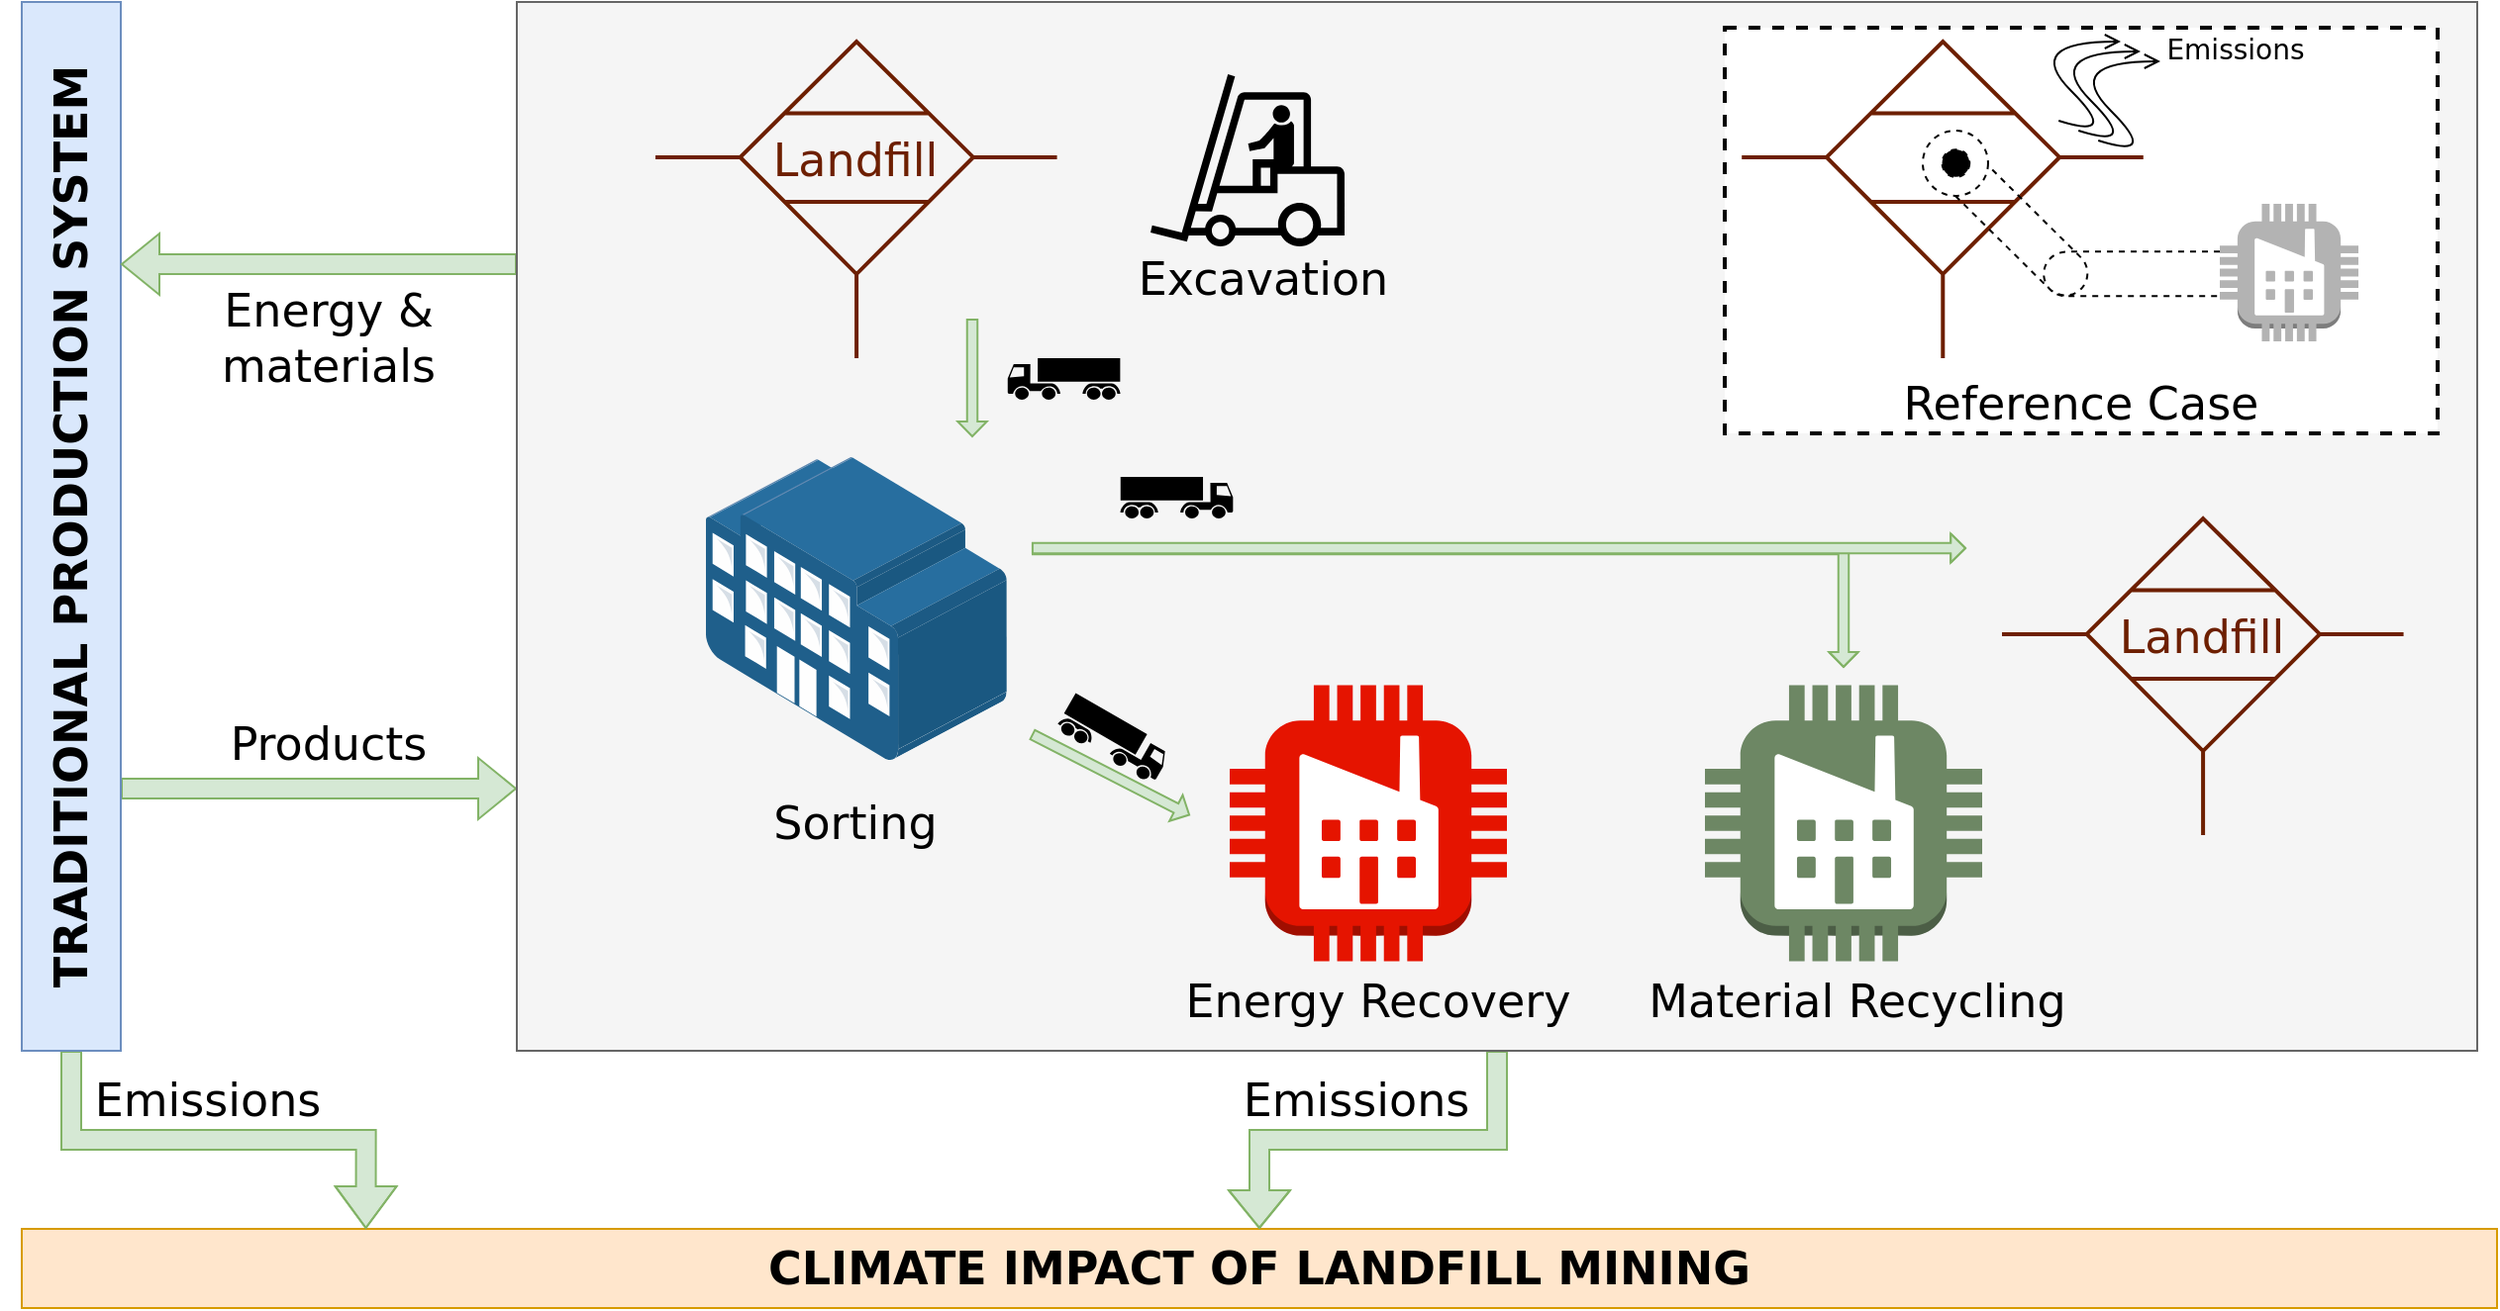 <mxfile version="16.5.1" type="device"><diagram id="V1cu9qB1r2r8Gi871-al" name="Page-1"><mxGraphModel dx="1372" dy="1644" grid="1" gridSize="10" guides="1" tooltips="1" connect="1" arrows="1" fold="1" page="1" pageScale="1" pageWidth="1169" pageHeight="827" math="0" shadow="0"><root><mxCell id="0"/><mxCell id="1" parent="0"/><mxCell id="O6KV8SFnk93SdCincQ8T-1" value="CLIMATE IMPACT OF LANDFILL MINING" style="rounded=0;whiteSpace=wrap;html=1;fillColor=#ffe6cc;strokeColor=#d79b00;fontStyle=1;fontSize=23;fontFamily=Dejavu Sans;" vertex="1" parent="1"><mxGeometry x="200" y="590" width="1250" height="40" as="geometry"/></mxCell><mxCell id="O6KV8SFnk93SdCincQ8T-3" style="edgeStyle=orthogonalEdgeStyle;rounded=0;orthogonalLoop=1;jettySize=auto;html=1;fontFamily=Dejavu Sans;fontSize=23;shape=flexArrow;width=10;endSize=6.67;entryX=0.139;entryY=0;entryDx=0;entryDy=0;entryPerimeter=0;strokeColor=#82b366;fillColor=#d5e8d4;" edge="1" parent="1" source="O6KV8SFnk93SdCincQ8T-2" target="O6KV8SFnk93SdCincQ8T-1"><mxGeometry relative="1" as="geometry"/></mxCell><mxCell id="O6KV8SFnk93SdCincQ8T-50" style="edgeStyle=orthogonalEdgeStyle;shape=flexArrow;rounded=0;orthogonalLoop=1;jettySize=auto;html=1;entryX=0.25;entryY=0;entryDx=0;entryDy=0;fontFamily=Dejavu Sans;fontSize=14;fontColor=#000000;endArrow=open;endFill=0;fillColor=#d5e8d4;exitX=0.25;exitY=1;exitDx=0;exitDy=0;strokeColor=#82b366;" edge="1" parent="1" source="O6KV8SFnk93SdCincQ8T-2" target="O6KV8SFnk93SdCincQ8T-4"><mxGeometry relative="1" as="geometry"/></mxCell><mxCell id="O6KV8SFnk93SdCincQ8T-2" value="TRADITIONAL PRODUCTION SYSTEM" style="rounded=0;whiteSpace=wrap;html=1;fillColor=#dae8fc;strokeColor=#6c8ebf;fontStyle=1;fontSize=23;rotation=-90;fontFamily=Dejavu Sans;" vertex="1" parent="1"><mxGeometry x="-40" y="210" width="530" height="50" as="geometry"/></mxCell><mxCell id="O6KV8SFnk93SdCincQ8T-5" style="edgeStyle=orthogonalEdgeStyle;shape=flexArrow;rounded=0;orthogonalLoop=1;jettySize=auto;html=1;entryX=0.5;entryY=0;entryDx=0;entryDy=0;fontFamily=Dejavu Sans;fontSize=23;fillColor=#d5e8d4;strokeColor=#82b366;" edge="1" parent="1" source="O6KV8SFnk93SdCincQ8T-4" target="O6KV8SFnk93SdCincQ8T-1"><mxGeometry relative="1" as="geometry"/></mxCell><mxCell id="O6KV8SFnk93SdCincQ8T-48" style="edgeStyle=orthogonalEdgeStyle;rounded=0;orthogonalLoop=1;jettySize=auto;html=1;entryX=0.75;entryY=1;entryDx=0;entryDy=0;fontFamily=Dejavu Sans;fontSize=14;fontColor=#000000;endArrow=open;endFill=0;fillColor=#d5e8d4;shape=flexArrow;strokeColor=#82b366;exitX=0.75;exitY=0;exitDx=0;exitDy=0;" edge="1" parent="1" source="O6KV8SFnk93SdCincQ8T-4" target="O6KV8SFnk93SdCincQ8T-2"><mxGeometry relative="1" as="geometry"><Array as="points"/></mxGeometry></mxCell><mxCell id="O6KV8SFnk93SdCincQ8T-4" value="" style="rounded=0;whiteSpace=wrap;html=1;fillColor=#f5f5f5;strokeColor=#666666;fontStyle=1;fontSize=23;rotation=-90;fontFamily=Dejavu Sans;fontColor=#333333;" vertex="1" parent="1"><mxGeometry x="680" y="-260" width="530" height="990" as="geometry"/></mxCell><mxCell id="O6KV8SFnk93SdCincQ8T-6" value="" style="verticalLabelPosition=bottom;html=1;verticalAlign=top;strokeColor=#6D1F00;fillColor=#a0522d;align=center;outlineConnect=0;shape=mxgraph.fluid_power.x12230;points=[[0,0.365,0],[1,0.365,0],[0.5,1,0]];fontFamily=Dejavu Sans;fontSize=23;fontColor=#ffffff;strokeWidth=2;" vertex="1" parent="1"><mxGeometry x="520" y="-10" width="202.79" height="160" as="geometry"/></mxCell><mxCell id="O6KV8SFnk93SdCincQ8T-8" value="Landfill" style="text;html=1;strokeColor=none;fillColor=none;align=center;verticalAlign=middle;whiteSpace=wrap;rounded=0;fontFamily=Dejavu Sans;fontSize=23;fontColor=#6D1F00;" vertex="1" parent="1"><mxGeometry x="591.39" y="35" width="60" height="30" as="geometry"/></mxCell><mxCell id="O6KV8SFnk93SdCincQ8T-9" value="" style="shape=mxgraph.signs.transportation.forklift;html=1;pointerEvents=1;fillColor=#000000;strokeColor=none;verticalLabelPosition=bottom;verticalAlign=top;align=center;fontFamily=Dejavu Sans;fontSize=23;fontColor=#6D1F00;" vertex="1" parent="1"><mxGeometry x="770" y="6.5" width="98" height="87" as="geometry"/></mxCell><mxCell id="O6KV8SFnk93SdCincQ8T-10" value="Excavation" style="text;html=1;strokeColor=none;fillColor=none;align=center;verticalAlign=middle;whiteSpace=wrap;rounded=0;fontFamily=Dejavu Sans;fontSize=23;fontColor=#000000;" vertex="1" parent="1"><mxGeometry x="797.39" y="95" width="60" height="30" as="geometry"/></mxCell><mxCell id="O6KV8SFnk93SdCincQ8T-12" value="" style="points=[];aspect=fixed;html=1;align=center;shadow=0;dashed=0;image;image=img/lib/allied_telesis/buildings/Large_Building.svg;fontFamily=Dejavu Sans;fontSize=23;fontColor=#000000;strokeColor=#6D1F00;fillColor=none;" vertex="1" parent="1"><mxGeometry x="544.89" y="200" width="153" height="153" as="geometry"/></mxCell><mxCell id="O6KV8SFnk93SdCincQ8T-13" value="Sorting" style="text;html=1;strokeColor=none;fillColor=none;align=center;verticalAlign=middle;whiteSpace=wrap;rounded=0;fontFamily=Dejavu Sans;fontSize=23;fontColor=#000000;" vertex="1" parent="1"><mxGeometry x="591.39" y="370" width="60" height="30" as="geometry"/></mxCell><mxCell id="O6KV8SFnk93SdCincQ8T-15" value="" style="shape=flexArrow;endArrow=classic;html=1;rounded=0;fontFamily=Dejavu Sans;fontSize=23;fontColor=#000000;fillColor=#d5e8d4;width=5.238;endSize=2.157;endWidth=8.458;strokeColor=#82b366;" edge="1" parent="1"><mxGeometry width="50" height="50" relative="1" as="geometry"><mxPoint x="680" y="130" as="sourcePoint"/><mxPoint x="680" y="190" as="targetPoint"/></mxGeometry></mxCell><mxCell id="O6KV8SFnk93SdCincQ8T-16" value="" style="shape=mxgraph.signs.transportation.truck_7;html=1;pointerEvents=1;fillColor=#000000;strokeColor=none;verticalLabelPosition=bottom;verticalAlign=top;align=center;sketch=0;fontFamily=Dejavu Sans;fontSize=23;fontColor=#000000;" vertex="1" parent="1"><mxGeometry x="697.89" y="150" width="56.89" height="21" as="geometry"/></mxCell><mxCell id="O6KV8SFnk93SdCincQ8T-17" value="" style="outlineConnect=0;dashed=0;verticalLabelPosition=bottom;verticalAlign=top;align=center;html=1;shape=mxgraph.aws3.factory;fillColor=#e51400;fontFamily=Dejavu Sans;fontSize=23;fontColor=#ffffff;strokeColor=#B20000;" vertex="1" parent="1"><mxGeometry x="810" y="315.25" width="140" height="139.5" as="geometry"/></mxCell><mxCell id="O6KV8SFnk93SdCincQ8T-18" value="" style="shape=flexArrow;endArrow=classic;html=1;rounded=0;fontFamily=Dejavu Sans;fontSize=23;fontColor=#000000;fillColor=#d5e8d4;width=5.238;endSize=2.157;endWidth=8.458;strokeColor=#82b366;" edge="1" parent="1"><mxGeometry width="50" height="50" relative="1" as="geometry"><mxPoint x="710" y="340" as="sourcePoint"/><mxPoint x="790" y="381" as="targetPoint"/></mxGeometry></mxCell><mxCell id="O6KV8SFnk93SdCincQ8T-20" value="Energy Recovery" style="text;html=1;strokeColor=none;fillColor=none;align=center;verticalAlign=middle;whiteSpace=wrap;rounded=0;fontFamily=Dejavu Sans;fontSize=23;fontColor=#000000;" vertex="1" parent="1"><mxGeometry x="780" y="460" width="210" height="30" as="geometry"/></mxCell><mxCell id="O6KV8SFnk93SdCincQ8T-21" value="" style="outlineConnect=0;dashed=0;verticalLabelPosition=bottom;verticalAlign=top;align=center;html=1;shape=mxgraph.aws3.factory;fillColor=#6d8764;fontFamily=Dejavu Sans;fontSize=23;fontColor=#ffffff;strokeColor=#3A5431;" vertex="1" parent="1"><mxGeometry x="1050" y="315.25" width="140" height="139.5" as="geometry"/></mxCell><mxCell id="O6KV8SFnk93SdCincQ8T-22" value="Material Recycling" style="text;html=1;strokeColor=none;fillColor=none;align=center;verticalAlign=middle;whiteSpace=wrap;rounded=0;fontFamily=Dejavu Sans;fontSize=23;fontColor=#000000;" vertex="1" parent="1"><mxGeometry x="1017" y="460" width="220" height="30" as="geometry"/></mxCell><mxCell id="O6KV8SFnk93SdCincQ8T-23" value="" style="shape=mxgraph.signs.transportation.truck_7;html=1;pointerEvents=1;fillColor=#000000;strokeColor=none;verticalLabelPosition=bottom;verticalAlign=top;align=center;sketch=0;fontFamily=Dejavu Sans;fontSize=23;fontColor=#000000;rotation=30;flipH=1;" vertex="1" parent="1"><mxGeometry x="723.11" y="332" width="56.89" height="21" as="geometry"/></mxCell><mxCell id="O6KV8SFnk93SdCincQ8T-24" value="" style="shape=flexArrow;endArrow=classic;html=1;rounded=0;fontFamily=Dejavu Sans;fontSize=23;fontColor=#000000;fillColor=#d5e8d4;width=5.238;endSize=2.157;endWidth=8.458;strokeColor=#82b366;" edge="1" parent="1"><mxGeometry width="50" height="50" relative="1" as="geometry"><mxPoint x="710" y="246.5" as="sourcePoint"/><mxPoint x="1120" y="306.5" as="targetPoint"/><Array as="points"><mxPoint x="1120" y="246.5"/></Array></mxGeometry></mxCell><mxCell id="O6KV8SFnk93SdCincQ8T-25" value="" style="shape=mxgraph.signs.transportation.truck_7;html=1;pointerEvents=1;fillColor=#000000;strokeColor=none;verticalLabelPosition=bottom;verticalAlign=top;align=center;sketch=0;fontFamily=Dejavu Sans;fontSize=23;fontColor=#000000;flipH=1;" vertex="1" parent="1"><mxGeometry x="754.78" y="210" width="56.89" height="21" as="geometry"/></mxCell><mxCell id="O6KV8SFnk93SdCincQ8T-26" value="" style="shape=flexArrow;endArrow=classic;html=1;rounded=0;fontFamily=Dejavu Sans;fontSize=23;fontColor=#000000;fillColor=#d5e8d4;width=5.238;endSize=2.157;endWidth=8.458;strokeColor=#82b366;" edge="1" parent="1"><mxGeometry width="50" height="50" relative="1" as="geometry"><mxPoint x="709.95" y="246" as="sourcePoint"/><mxPoint x="1182.06" y="246" as="targetPoint"/><Array as="points"><mxPoint x="1119.95" y="246"/></Array></mxGeometry></mxCell><mxCell id="O6KV8SFnk93SdCincQ8T-27" value="Emissions" style="text;html=1;strokeColor=none;fillColor=none;align=center;verticalAlign=middle;whiteSpace=wrap;rounded=0;fontFamily=Dejavu Sans;fontSize=23;fontColor=#000000;" vertex="1" parent="1"><mxGeometry x="769" y="510" width="210" height="30" as="geometry"/></mxCell><mxCell id="O6KV8SFnk93SdCincQ8T-28" value="Emissions" style="text;html=1;strokeColor=none;fillColor=none;align=center;verticalAlign=middle;whiteSpace=wrap;rounded=0;fontFamily=Dejavu Sans;fontSize=23;fontColor=#000000;" vertex="1" parent="1"><mxGeometry x="189" y="510" width="210" height="30" as="geometry"/></mxCell><mxCell id="O6KV8SFnk93SdCincQ8T-30" value="" style="verticalLabelPosition=bottom;html=1;verticalAlign=top;strokeColor=#6D1F00;fillColor=#a0522d;align=center;outlineConnect=0;shape=mxgraph.fluid_power.x12230;points=[[0,0.365,0],[1,0.365,0],[0.5,1,0]];fontFamily=Dejavu Sans;fontSize=23;fontColor=#ffffff;strokeWidth=2;" vertex="1" parent="1"><mxGeometry x="1200" y="231" width="202.79" height="160" as="geometry"/></mxCell><mxCell id="O6KV8SFnk93SdCincQ8T-31" value="Landfill" style="text;html=1;strokeColor=none;fillColor=none;align=center;verticalAlign=middle;whiteSpace=wrap;rounded=0;fontFamily=Dejavu Sans;fontSize=23;fontColor=#6D1F00;" vertex="1" parent="1"><mxGeometry x="1271.39" y="276" width="60" height="30" as="geometry"/></mxCell><mxCell id="O6KV8SFnk93SdCincQ8T-34" value="" style="rounded=0;whiteSpace=wrap;html=1;fontFamily=Dejavu Sans;fontSize=23;strokeWidth=2;dashed=1;" vertex="1" parent="1"><mxGeometry x="1060" y="-17" width="360" height="205" as="geometry"/></mxCell><mxCell id="O6KV8SFnk93SdCincQ8T-32" value="" style="verticalLabelPosition=bottom;html=1;verticalAlign=top;strokeColor=#6D1F00;fillColor=#a0522d;align=center;outlineConnect=0;shape=mxgraph.fluid_power.x12230;points=[[0,0.365,0],[1,0.365,0],[0.5,1,0]];fontFamily=Dejavu Sans;fontSize=23;fontColor=#ffffff;strokeWidth=2;" vertex="1" parent="1"><mxGeometry x="1068.6" y="-10" width="202.79" height="160" as="geometry"/></mxCell><mxCell id="O6KV8SFnk93SdCincQ8T-37" value="" style="verticalLabelPosition=bottom;aspect=fixed;html=1;verticalAlign=top;strokeColor=#000000;fillColor=#000000;align=center;outlineConnect=0;shape=mxgraph.fluid_power.x10060;points=[[1,0.72,0],[1,1,0]];dashed=1;fontFamily=Dejavu Sans;fontSize=14;fontColor=#000000;" vertex="1" parent="1"><mxGeometry x="1160" y="35" width="150" height="84.78" as="geometry"/></mxCell><mxCell id="O6KV8SFnk93SdCincQ8T-38" value="" style="outlineConnect=0;dashed=0;verticalLabelPosition=bottom;verticalAlign=top;align=center;html=1;shape=mxgraph.aws3.factory;fillColor=#B3B3B3;fontFamily=Dejavu Sans;fontSize=23;fontColor=#333333;strokeColor=none;" vertex="1" parent="1"><mxGeometry x="1310" y="72" width="70" height="69.5" as="geometry"/></mxCell><mxCell id="O6KV8SFnk93SdCincQ8T-45" value="" style="group" vertex="1" connectable="0" parent="1"><mxGeometry x="1210" y="-10" width="70" height="60" as="geometry"/></mxCell><mxCell id="O6KV8SFnk93SdCincQ8T-40" value="" style="curved=1;endArrow=open;html=1;rounded=0;fontFamily=Dejavu Sans;fontSize=14;fontColor=#000000;fillColor=default;endFill=0;" edge="1" parent="O6KV8SFnk93SdCincQ8T-45"><mxGeometry width="50" height="50" relative="1" as="geometry"><mxPoint x="18.61" y="40" as="sourcePoint"/><mxPoint x="50" as="targetPoint"/><Array as="points"><mxPoint x="50" y="50"/><mxPoint/></Array></mxGeometry></mxCell><mxCell id="O6KV8SFnk93SdCincQ8T-43" value="" style="curved=1;endArrow=open;html=1;rounded=0;fontFamily=Dejavu Sans;fontSize=14;fontColor=#000000;fillColor=default;endFill=0;" edge="1" parent="O6KV8SFnk93SdCincQ8T-45"><mxGeometry width="50" height="50" relative="1" as="geometry"><mxPoint x="28.61" y="45" as="sourcePoint"/><mxPoint x="60.0" y="5" as="targetPoint"/><Array as="points"><mxPoint x="60" y="55"/><mxPoint x="10" y="5"/></Array></mxGeometry></mxCell><mxCell id="O6KV8SFnk93SdCincQ8T-44" value="" style="curved=1;endArrow=open;html=1;rounded=0;fontFamily=Dejavu Sans;fontSize=14;fontColor=#000000;fillColor=default;endFill=0;" edge="1" parent="O6KV8SFnk93SdCincQ8T-45"><mxGeometry width="50" height="50" relative="1" as="geometry"><mxPoint x="38.61" y="50" as="sourcePoint"/><mxPoint x="70.0" y="10" as="targetPoint"/><Array as="points"><mxPoint x="70" y="60"/><mxPoint x="20" y="10"/></Array></mxGeometry></mxCell><mxCell id="O6KV8SFnk93SdCincQ8T-46" value="Emissions" style="text;html=1;strokeColor=none;fillColor=none;align=center;verticalAlign=middle;whiteSpace=wrap;rounded=0;dashed=1;fontFamily=Dejavu Sans;fontSize=14;fontColor=#000000;" vertex="1" parent="1"><mxGeometry x="1288" y="-21" width="60" height="30" as="geometry"/></mxCell><mxCell id="O6KV8SFnk93SdCincQ8T-47" value="Reference Case" style="text;html=1;strokeColor=none;fillColor=none;align=center;verticalAlign=middle;whiteSpace=wrap;rounded=0;fontFamily=Dejavu Sans;fontSize=23;fontColor=#000000;" vertex="1" parent="1"><mxGeometry x="1130" y="158" width="220" height="30" as="geometry"/></mxCell><mxCell id="O6KV8SFnk93SdCincQ8T-51" value="Energy &amp;amp; materials" style="text;html=1;strokeColor=none;fillColor=none;align=center;verticalAlign=middle;whiteSpace=wrap;rounded=0;fontFamily=Dejavu Sans;fontSize=23;fontColor=#000000;" vertex="1" parent="1"><mxGeometry x="250" y="124.78" width="210" height="30" as="geometry"/></mxCell><mxCell id="O6KV8SFnk93SdCincQ8T-52" value="Products" style="text;html=1;strokeColor=none;fillColor=none;align=center;verticalAlign=middle;whiteSpace=wrap;rounded=0;fontFamily=Dejavu Sans;fontSize=23;fontColor=#000000;" vertex="1" parent="1"><mxGeometry x="250" y="329.78" width="210" height="30" as="geometry"/></mxCell></root></mxGraphModel></diagram></mxfile>